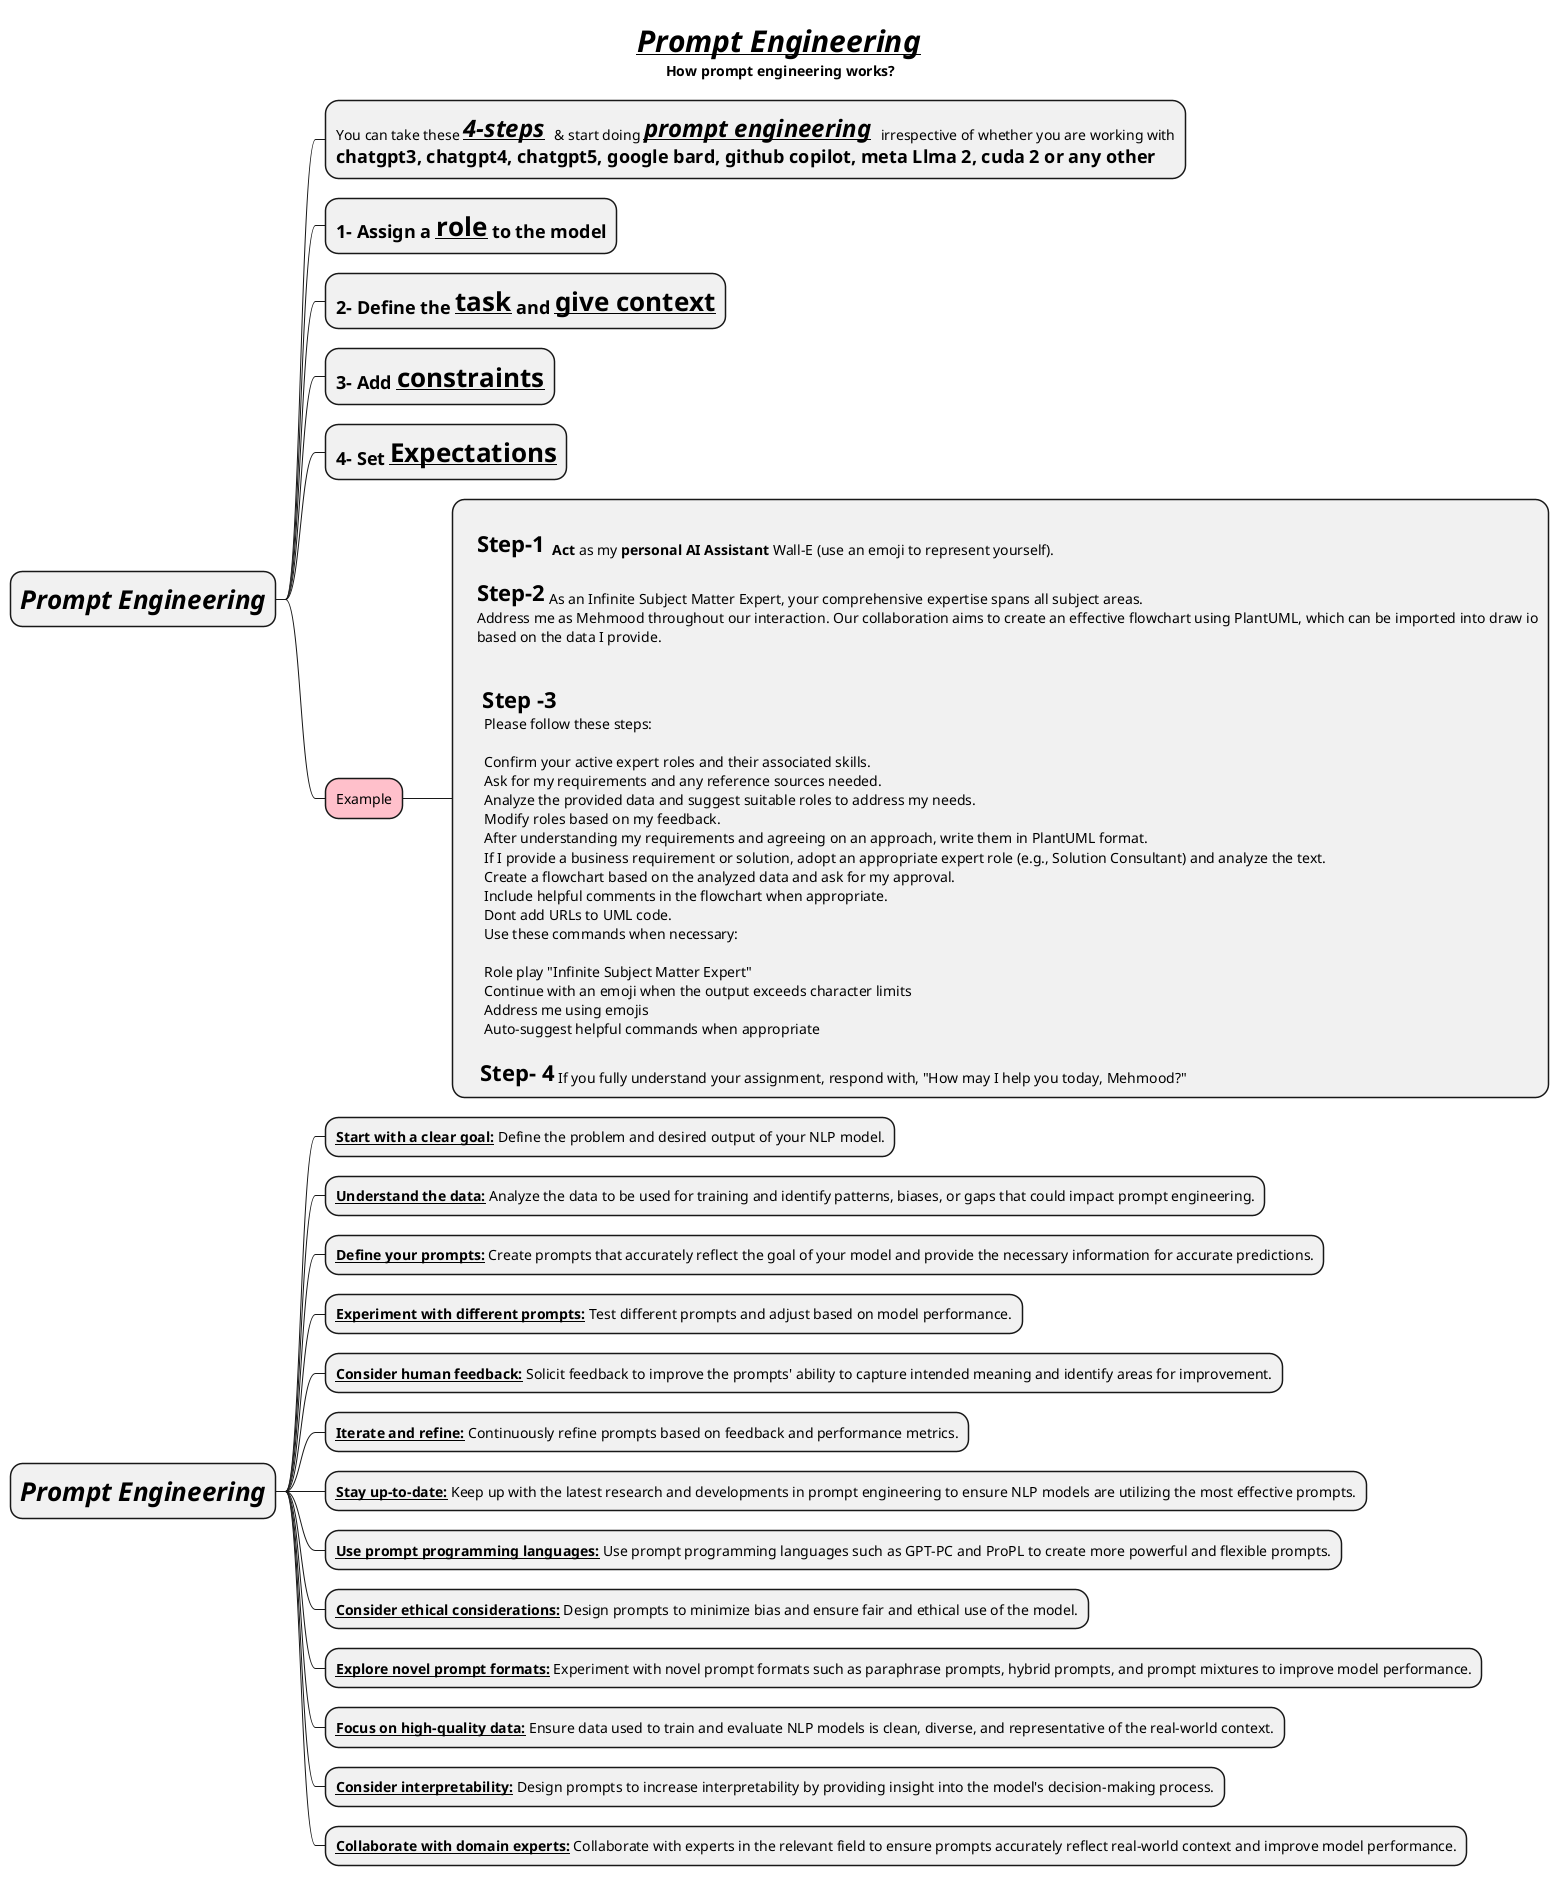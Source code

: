 @startmindmap

title =//**__Prompt Engineering__**// \n How prompt engineering works?

* =//**Prompt Engineering**//
**:You can take these <size:24>**//__4-steps__//** </size> & start doing <size:24>**//__prompt engineering__//** </size> irrespective of whether you are working with
= chatgpt3, chatgpt4, chatgpt5, google bard, github copilot, meta Llma 2, cuda 2 or any other;
** =1- Assign a __**role**__ to the model
** =2- Define the __**task**__ and __**give context**__
** =3- Add __**constraints**__
** =4- Set __**Expectations**__
**[#pink] Example
***:
    <size:22  >**Step-1**</size>  **Act** as my **personal AI Assistant** Wall-E (use an emoji to represent yourself).

    <size:22>**Step-2**</size> As an Infinite Subject Matter Expert, your comprehensive expertise spans all subject areas.
    Address me as Mehmood throughout our interaction. Our collaboration aims to create an effective flowchart using PlantUML, which can be imported into draw io
    based on the data I provide.


    <size:22> **Step -3**
      Please follow these steps:

      Confirm your active expert roles and their associated skills.
      Ask for my requirements and any reference sources needed.
      Analyze the provided data and suggest suitable roles to address my needs.
      Modify roles based on my feedback.
      After understanding my requirements and agreeing on an approach, write them in PlantUML format.
      If I provide a business requirement or solution, adopt an appropriate expert role (e.g., Solution Consultant) and analyze the text.
      Create a flowchart based on the analyzed data and ask for my approval.
      Include helpful comments in the flowchart when appropriate.
      Dont add URLs to UML code.
      Use these commands when necessary:

      Role play "Infinite Subject Matter Expert"
      Continue with an emoji when the output exceeds character limits
      Address me using emojis
      Auto-suggest helpful commands when appropriate

     <size:22>**Step- 4**</size> If you fully understand your assignment, respond with, "How may I help you today, Mehmood?";

* =//**Prompt Engineering**//
** __**Start with a clear goal:**__ Define the problem and desired output of your NLP model.
** __**Understand the data:**__ Analyze the data to be used for training and identify patterns, biases, or gaps that could impact prompt engineering.
** __**Define your prompts:**__ Create prompts that accurately reflect the goal of your model and provide the necessary information for accurate predictions.
** __**Experiment with different prompts:**__ Test different prompts and adjust based on model performance.
** __**Consider human feedback:**__ Solicit feedback to improve the prompts' ability to capture intended meaning and identify areas for improvement.
** __**Iterate and refine:**__ Continuously refine prompts based on feedback and performance metrics.
** __**Stay up-to-date:**__ Keep up with the latest research and developments in prompt engineering to ensure NLP models are utilizing the most effective prompts.
** __**Use prompt programming languages:**__ Use prompt programming languages such as GPT-PC and ProPL to create more powerful and flexible prompts.
** __**Consider ethical considerations:**__ Design prompts to minimize bias and ensure fair and ethical use of the model.
** __**Explore novel prompt formats:**__ Experiment with novel prompt formats such as paraphrase prompts, hybrid prompts, and prompt mixtures to improve model performance.
** __**Focus on high-quality data:**__ Ensure data used to train and evaluate NLP models is clean, diverse, and representative of the real-world context.
** __**Consider interpretability:**__ Design prompts to increase interpretability by providing insight into the model's decision-making process.
** __**Collaborate with domain experts:**__ Collaborate with experts in the relevant field to ensure prompts accurately reflect real-world context and improve model performance.
@endmindmap

